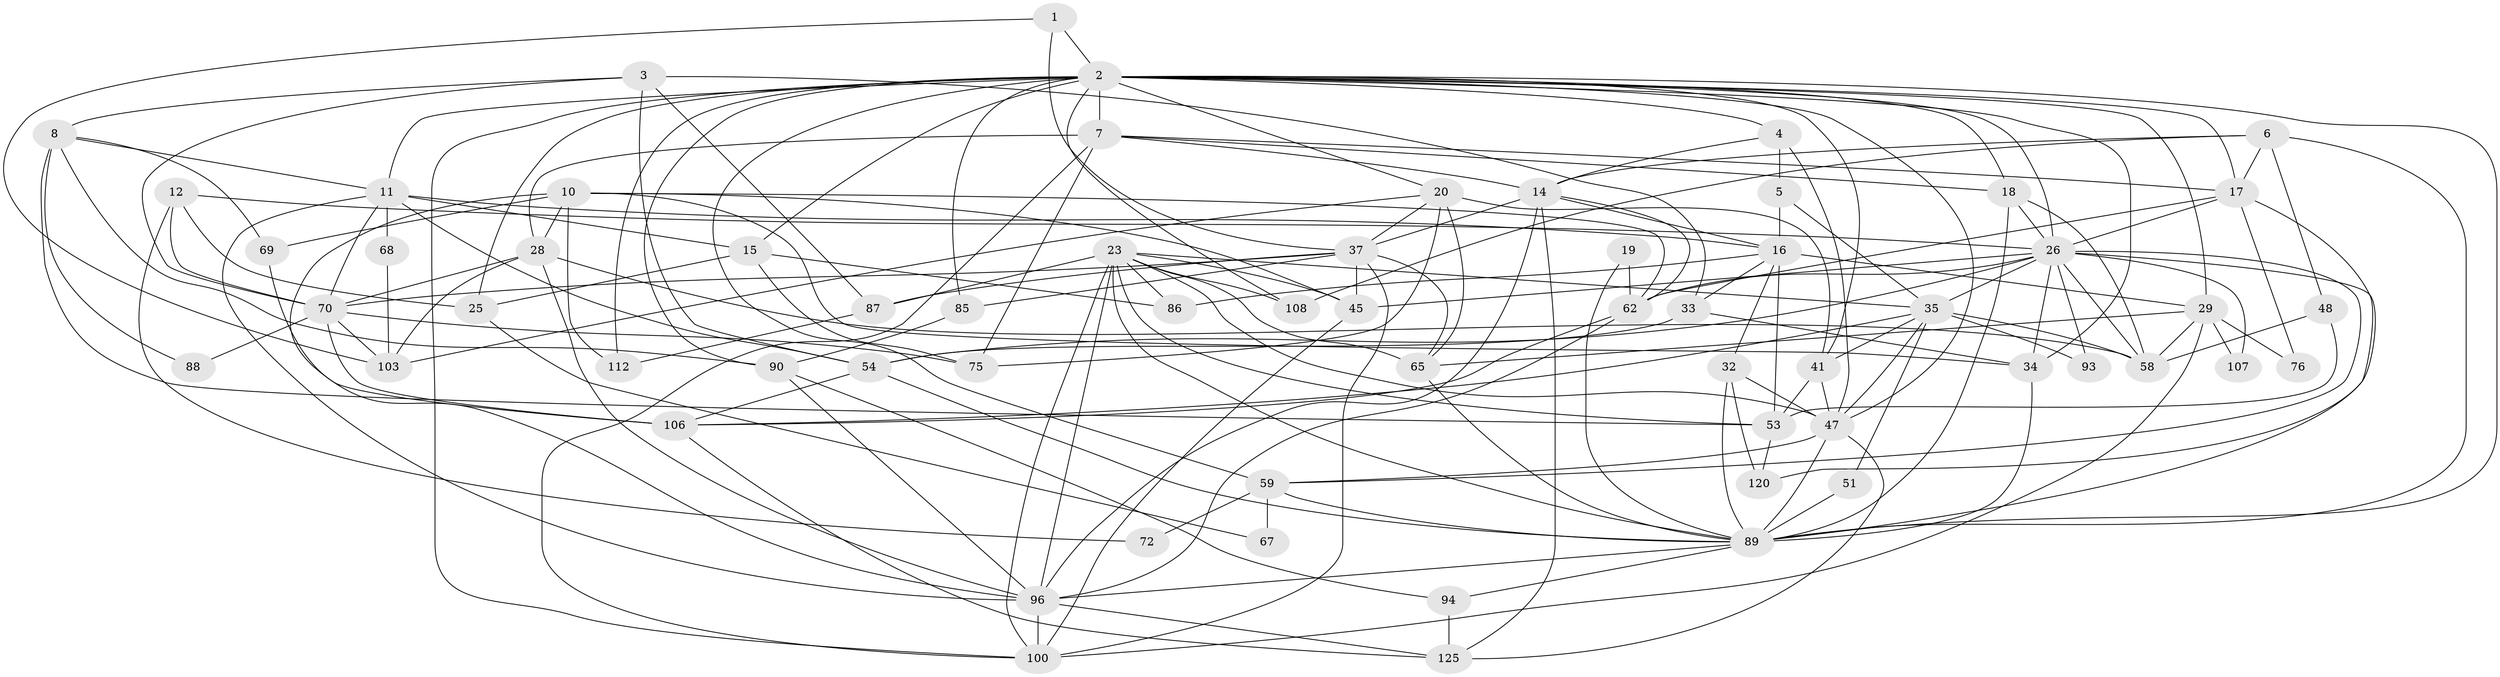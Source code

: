 // original degree distribution, {3: 0.2992125984251969, 5: 0.1968503937007874, 4: 0.25196850393700787, 2: 0.11811023622047244, 6: 0.10236220472440945, 8: 0.023622047244094488, 9: 0.007874015748031496}
// Generated by graph-tools (version 1.1) at 2025/18/03/04/25 18:18:58]
// undirected, 63 vertices, 176 edges
graph export_dot {
graph [start="1"]
  node [color=gray90,style=filled];
  1;
  2 [super="+79+40+9"];
  3 [super="+97"];
  4 [super="+13+77"];
  5;
  6 [super="+73+39"];
  7 [super="+57+104"];
  8 [super="+52"];
  10 [super="+92"];
  11 [super="+43"];
  12 [super="+24"];
  14 [super="+27+31+74"];
  15 [super="+30"];
  16 [super="+38"];
  17 [super="+22"];
  18 [super="+42"];
  19;
  20 [super="+21+50"];
  23 [super="+78"];
  25;
  26 [super="+56+105"];
  28 [super="+55"];
  29 [super="+61"];
  32 [super="+91"];
  33 [super="+84"];
  34 [super="+46"];
  35 [super="+36"];
  37 [super="+119+80+49"];
  41 [super="+101"];
  45 [super="+63"];
  47 [super="+82+99"];
  48;
  51;
  53;
  54;
  58 [super="+83"];
  59 [super="+124"];
  62 [super="+110"];
  65 [super="+115"];
  67;
  68;
  69;
  70 [super="+123"];
  72;
  75;
  76;
  85;
  86 [super="+111"];
  87;
  88;
  89 [super="+95"];
  90;
  93;
  94;
  96 [super="+109"];
  100 [super="+113+114"];
  103;
  106 [super="+116"];
  107;
  108;
  112;
  120;
  125;
  1 -- 103;
  1 -- 37;
  1 -- 2;
  2 -- 18;
  2 -- 17;
  2 -- 41;
  2 -- 90;
  2 -- 25;
  2 -- 47;
  2 -- 15;
  2 -- 112;
  2 -- 59 [weight=2];
  2 -- 4;
  2 -- 34 [weight=2];
  2 -- 100;
  2 -- 108;
  2 -- 20;
  2 -- 85;
  2 -- 29;
  2 -- 89;
  2 -- 7;
  2 -- 11 [weight=2];
  2 -- 26;
  3 -- 54;
  3 -- 87;
  3 -- 33;
  3 -- 70;
  3 -- 8;
  4 -- 5;
  4 -- 14 [weight=2];
  4 -- 47;
  5 -- 35;
  5 -- 16;
  6 -- 108;
  6 -- 48;
  6 -- 89;
  6 -- 14;
  6 -- 17;
  7 -- 75;
  7 -- 17;
  7 -- 18;
  7 -- 28;
  7 -- 100;
  7 -- 14;
  8 -- 90;
  8 -- 69;
  8 -- 53;
  8 -- 88;
  8 -- 11;
  10 -- 69;
  10 -- 62;
  10 -- 34;
  10 -- 112;
  10 -- 96;
  10 -- 28;
  10 -- 45;
  11 -- 54;
  11 -- 16;
  11 -- 15;
  11 -- 96;
  11 -- 68;
  11 -- 70;
  12 -- 72;
  12 -- 25;
  12 -- 26;
  12 -- 70;
  14 -- 125;
  14 -- 16;
  14 -- 37 [weight=2];
  14 -- 96;
  14 -- 62;
  15 -- 75;
  15 -- 25;
  15 -- 86;
  16 -- 32;
  16 -- 53;
  16 -- 86;
  16 -- 29;
  16 -- 33;
  17 -- 120;
  17 -- 76;
  17 -- 62;
  17 -- 26;
  18 -- 58 [weight=2];
  18 -- 89;
  18 -- 26;
  19 -- 62;
  19 -- 89;
  20 -- 103;
  20 -- 41 [weight=2];
  20 -- 75;
  20 -- 65 [weight=2];
  20 -- 37;
  23 -- 53;
  23 -- 65;
  23 -- 108;
  23 -- 47;
  23 -- 87;
  23 -- 89;
  23 -- 86;
  23 -- 45;
  23 -- 96;
  23 -- 100;
  23 -- 35;
  25 -- 67;
  26 -- 34;
  26 -- 107;
  26 -- 58;
  26 -- 45;
  26 -- 35;
  26 -- 54;
  26 -- 89;
  26 -- 59;
  26 -- 93;
  26 -- 62;
  28 -- 103;
  28 -- 70;
  28 -- 58;
  28 -- 96;
  29 -- 65;
  29 -- 107;
  29 -- 58;
  29 -- 76;
  29 -- 100;
  32 -- 47;
  32 -- 120;
  32 -- 89;
  33 -- 54;
  33 -- 34;
  34 -- 89;
  35 -- 41;
  35 -- 58;
  35 -- 106;
  35 -- 47;
  35 -- 51;
  35 -- 93;
  37 -- 87;
  37 -- 85;
  37 -- 70 [weight=2];
  37 -- 65;
  37 -- 45;
  37 -- 100;
  41 -- 53;
  41 -- 47;
  45 -- 100;
  47 -- 59;
  47 -- 125;
  47 -- 89;
  48 -- 53;
  48 -- 58;
  51 -- 89 [weight=2];
  53 -- 120;
  54 -- 106;
  54 -- 89;
  59 -- 72;
  59 -- 89;
  59 -- 67;
  62 -- 106;
  62 -- 96;
  65 -- 89;
  68 -- 103;
  69 -- 106;
  70 -- 75;
  70 -- 88;
  70 -- 103;
  70 -- 106;
  85 -- 90;
  87 -- 112;
  89 -- 94;
  89 -- 96;
  90 -- 94;
  90 -- 96;
  94 -- 125;
  96 -- 125;
  96 -- 100;
  106 -- 125;
}

